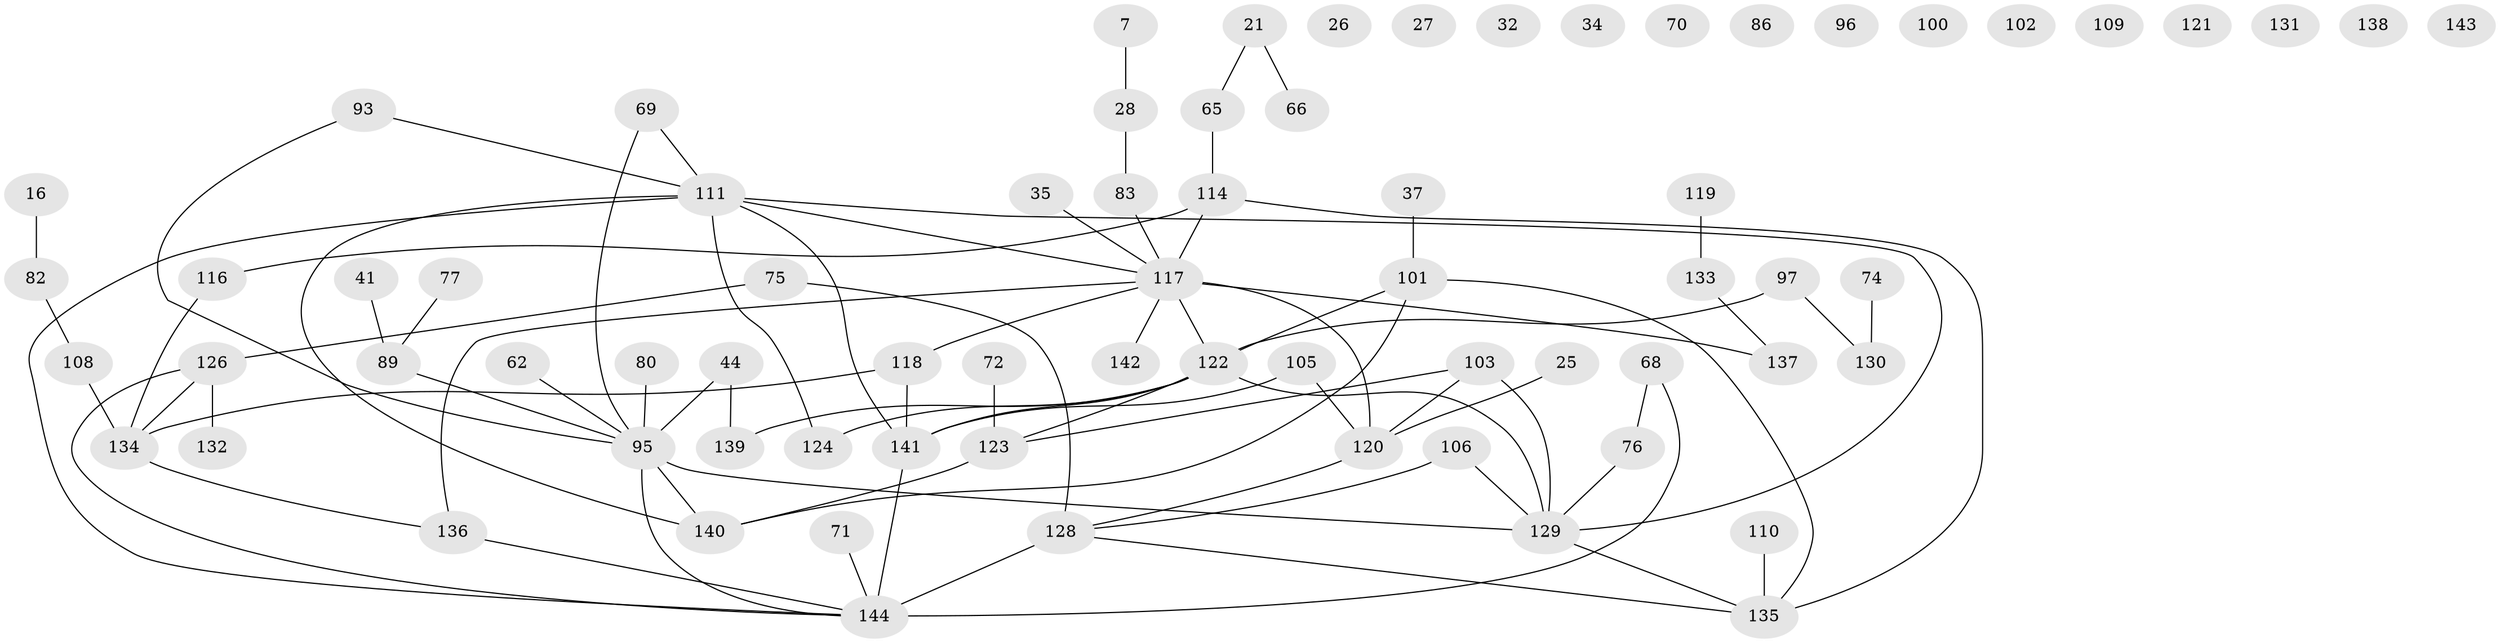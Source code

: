 // original degree distribution, {1: 0.1875, 2: 0.3125, 5: 0.04861111111111111, 3: 0.18055555555555555, 4: 0.11805555555555555, 8: 0.006944444444444444, 6: 0.034722222222222224, 0: 0.09722222222222222, 7: 0.013888888888888888}
// Generated by graph-tools (version 1.1) at 2025/40/03/09/25 04:40:32]
// undirected, 72 vertices, 83 edges
graph export_dot {
graph [start="1"]
  node [color=gray90,style=filled];
  7;
  16;
  21;
  25;
  26;
  27;
  28;
  32;
  34;
  35;
  37;
  41;
  44;
  62;
  65;
  66;
  68;
  69;
  70;
  71;
  72;
  74;
  75;
  76;
  77;
  80;
  82;
  83;
  86;
  89 [super="+61"];
  93 [super="+63"];
  95 [super="+22+90+58"];
  96;
  97 [super="+11"];
  100;
  101;
  102;
  103 [super="+56"];
  105;
  106;
  108;
  109;
  110;
  111 [super="+67+60"];
  114 [super="+52+88"];
  116;
  117 [super="+92"];
  118 [super="+46+78"];
  119;
  120 [super="+4+64+94"];
  121;
  122 [super="+57+87+115+113"];
  123 [super="+51+107+104"];
  124;
  126 [super="+112"];
  128 [super="+91"];
  129 [super="+19+98"];
  130;
  131;
  132;
  133;
  134 [super="+45+42+10+13+47"];
  135 [super="+48+84"];
  136 [super="+8"];
  137;
  138;
  139;
  140 [super="+127"];
  141 [super="+81"];
  142;
  143;
  144 [super="+54+99+125"];
  7 -- 28;
  16 -- 82;
  21 -- 65;
  21 -- 66;
  25 -- 120;
  28 -- 83;
  35 -- 117;
  37 -- 101;
  41 -- 89;
  44 -- 139;
  44 -- 95;
  62 -- 95;
  65 -- 114;
  68 -- 76;
  68 -- 144;
  69 -- 111;
  69 -- 95;
  71 -- 144;
  72 -- 123;
  74 -- 130;
  75 -- 126;
  75 -- 128;
  76 -- 129;
  77 -- 89;
  80 -- 95;
  82 -- 108;
  83 -- 117;
  89 -- 95;
  93 -- 111;
  93 -- 95;
  95 -- 140 [weight=2];
  95 -- 129 [weight=2];
  95 -- 144 [weight=2];
  97 -- 130;
  97 -- 122;
  101 -- 140;
  101 -- 122;
  101 -- 135;
  103 -- 120 [weight=2];
  103 -- 129;
  103 -- 123;
  105 -- 141;
  105 -- 120;
  106 -- 128;
  106 -- 129;
  108 -- 134;
  110 -- 135;
  111 -- 124;
  111 -- 117 [weight=3];
  111 -- 140 [weight=3];
  111 -- 129;
  111 -- 141 [weight=2];
  111 -- 144;
  114 -- 116;
  114 -- 117 [weight=2];
  114 -- 135;
  116 -- 134;
  117 -- 142;
  117 -- 136;
  117 -- 137;
  117 -- 120 [weight=3];
  117 -- 122 [weight=2];
  117 -- 118;
  118 -- 134;
  118 -- 141;
  119 -- 133;
  120 -- 128;
  122 -- 141 [weight=3];
  122 -- 129;
  122 -- 139;
  122 -- 123;
  122 -- 124;
  123 -- 140;
  126 -- 132;
  126 -- 144 [weight=2];
  126 -- 134;
  128 -- 144 [weight=3];
  128 -- 135;
  129 -- 135;
  133 -- 137;
  134 -- 136;
  136 -- 144;
  141 -- 144 [weight=3];
}
